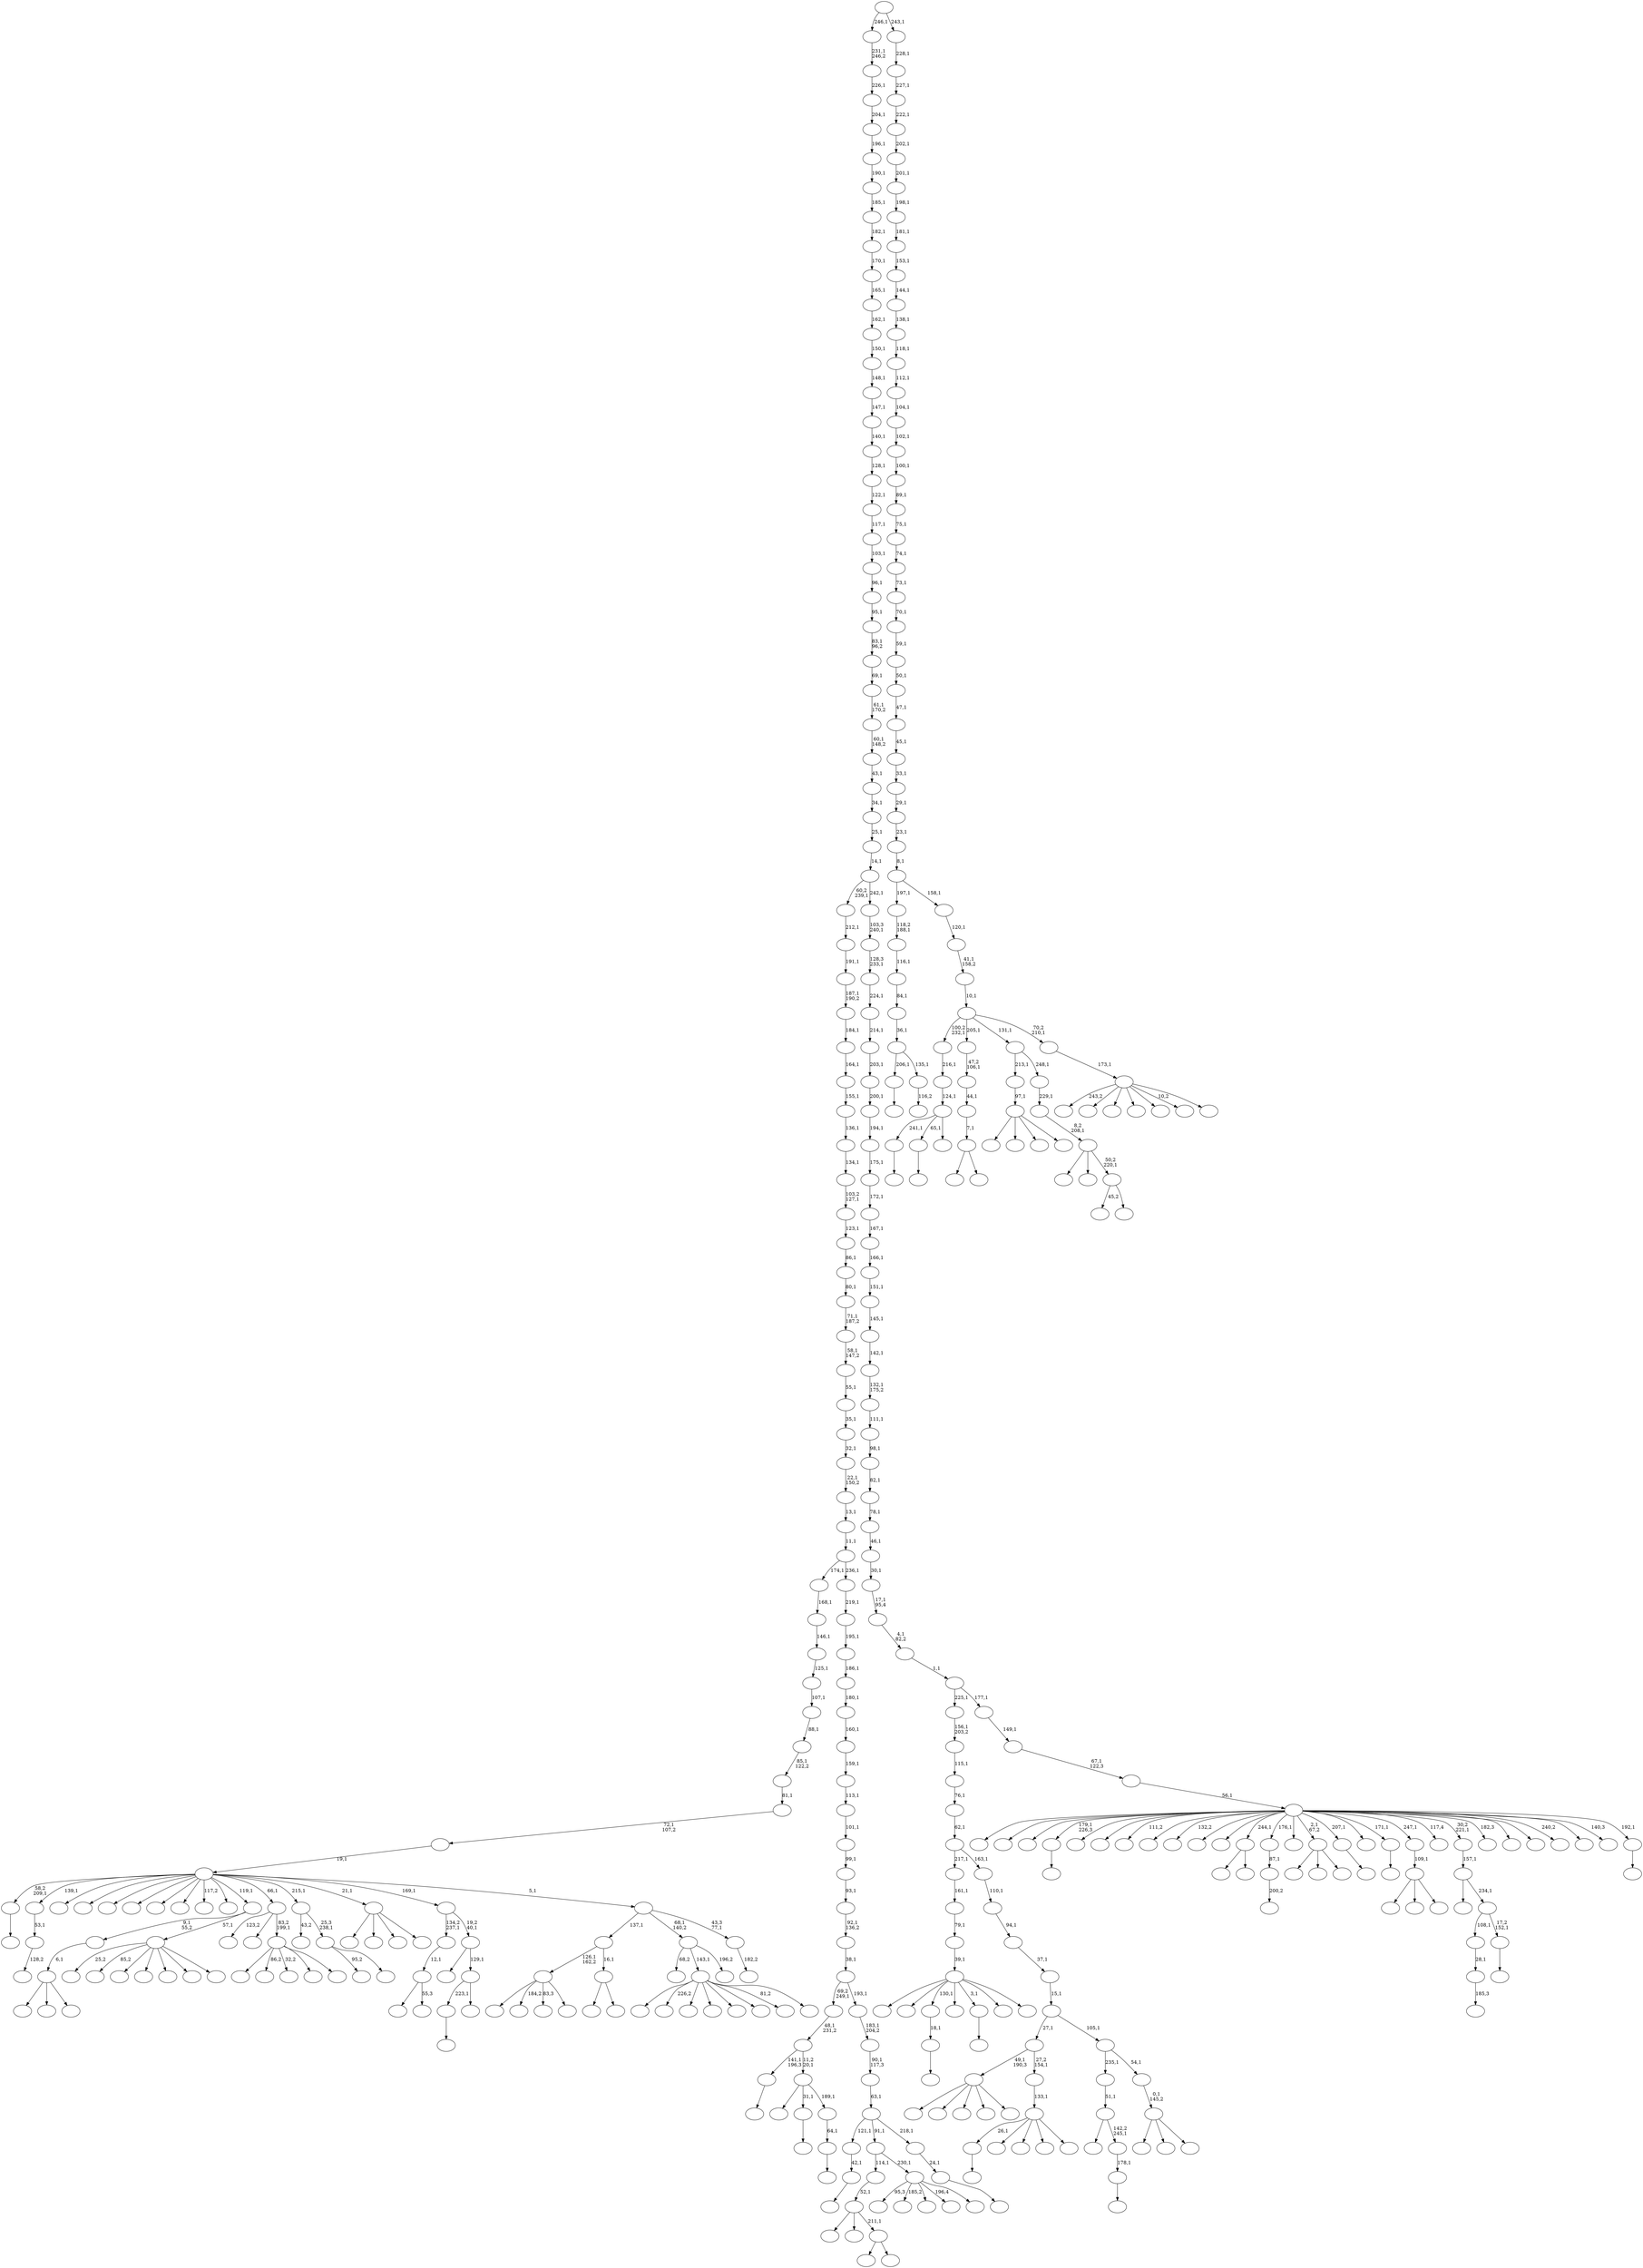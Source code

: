 digraph T {
	400 [label=""]
	399 [label=""]
	398 [label=""]
	397 [label=""]
	396 [label=""]
	395 [label=""]
	394 [label=""]
	393 [label=""]
	392 [label=""]
	391 [label=""]
	390 [label=""]
	389 [label=""]
	388 [label=""]
	387 [label=""]
	386 [label=""]
	385 [label=""]
	384 [label=""]
	383 [label=""]
	382 [label=""]
	381 [label=""]
	380 [label=""]
	379 [label=""]
	378 [label=""]
	377 [label=""]
	376 [label=""]
	375 [label=""]
	374 [label=""]
	373 [label=""]
	372 [label=""]
	371 [label=""]
	370 [label=""]
	369 [label=""]
	368 [label=""]
	367 [label=""]
	366 [label=""]
	365 [label=""]
	364 [label=""]
	363 [label=""]
	362 [label=""]
	361 [label=""]
	360 [label=""]
	359 [label=""]
	358 [label=""]
	357 [label=""]
	356 [label=""]
	355 [label=""]
	354 [label=""]
	353 [label=""]
	352 [label=""]
	351 [label=""]
	350 [label=""]
	349 [label=""]
	348 [label=""]
	347 [label=""]
	346 [label=""]
	345 [label=""]
	344 [label=""]
	343 [label=""]
	342 [label=""]
	341 [label=""]
	340 [label=""]
	339 [label=""]
	338 [label=""]
	337 [label=""]
	336 [label=""]
	335 [label=""]
	334 [label=""]
	333 [label=""]
	332 [label=""]
	331 [label=""]
	330 [label=""]
	329 [label=""]
	328 [label=""]
	327 [label=""]
	326 [label=""]
	325 [label=""]
	324 [label=""]
	323 [label=""]
	322 [label=""]
	321 [label=""]
	320 [label=""]
	319 [label=""]
	318 [label=""]
	317 [label=""]
	316 [label=""]
	315 [label=""]
	314 [label=""]
	313 [label=""]
	312 [label=""]
	311 [label=""]
	310 [label=""]
	309 [label=""]
	308 [label=""]
	307 [label=""]
	306 [label=""]
	305 [label=""]
	304 [label=""]
	303 [label=""]
	302 [label=""]
	301 [label=""]
	300 [label=""]
	299 [label=""]
	298 [label=""]
	297 [label=""]
	296 [label=""]
	295 [label=""]
	294 [label=""]
	293 [label=""]
	292 [label=""]
	291 [label=""]
	290 [label=""]
	289 [label=""]
	288 [label=""]
	287 [label=""]
	286 [label=""]
	285 [label=""]
	284 [label=""]
	283 [label=""]
	282 [label=""]
	281 [label=""]
	280 [label=""]
	279 [label=""]
	278 [label=""]
	277 [label=""]
	276 [label=""]
	275 [label=""]
	274 [label=""]
	273 [label=""]
	272 [label=""]
	271 [label=""]
	270 [label=""]
	269 [label=""]
	268 [label=""]
	267 [label=""]
	266 [label=""]
	265 [label=""]
	264 [label=""]
	263 [label=""]
	262 [label=""]
	261 [label=""]
	260 [label=""]
	259 [label=""]
	258 [label=""]
	257 [label=""]
	256 [label=""]
	255 [label=""]
	254 [label=""]
	253 [label=""]
	252 [label=""]
	251 [label=""]
	250 [label=""]
	249 [label=""]
	248 [label=""]
	247 [label=""]
	246 [label=""]
	245 [label=""]
	244 [label=""]
	243 [label=""]
	242 [label=""]
	241 [label=""]
	240 [label=""]
	239 [label=""]
	238 [label=""]
	237 [label=""]
	236 [label=""]
	235 [label=""]
	234 [label=""]
	233 [label=""]
	232 [label=""]
	231 [label=""]
	230 [label=""]
	229 [label=""]
	228 [label=""]
	227 [label=""]
	226 [label=""]
	225 [label=""]
	224 [label=""]
	223 [label=""]
	222 [label=""]
	221 [label=""]
	220 [label=""]
	219 [label=""]
	218 [label=""]
	217 [label=""]
	216 [label=""]
	215 [label=""]
	214 [label=""]
	213 [label=""]
	212 [label=""]
	211 [label=""]
	210 [label=""]
	209 [label=""]
	208 [label=""]
	207 [label=""]
	206 [label=""]
	205 [label=""]
	204 [label=""]
	203 [label=""]
	202 [label=""]
	201 [label=""]
	200 [label=""]
	199 [label=""]
	198 [label=""]
	197 [label=""]
	196 [label=""]
	195 [label=""]
	194 [label=""]
	193 [label=""]
	192 [label=""]
	191 [label=""]
	190 [label=""]
	189 [label=""]
	188 [label=""]
	187 [label=""]
	186 [label=""]
	185 [label=""]
	184 [label=""]
	183 [label=""]
	182 [label=""]
	181 [label=""]
	180 [label=""]
	179 [label=""]
	178 [label=""]
	177 [label=""]
	176 [label=""]
	175 [label=""]
	174 [label=""]
	173 [label=""]
	172 [label=""]
	171 [label=""]
	170 [label=""]
	169 [label=""]
	168 [label=""]
	167 [label=""]
	166 [label=""]
	165 [label=""]
	164 [label=""]
	163 [label=""]
	162 [label=""]
	161 [label=""]
	160 [label=""]
	159 [label=""]
	158 [label=""]
	157 [label=""]
	156 [label=""]
	155 [label=""]
	154 [label=""]
	153 [label=""]
	152 [label=""]
	151 [label=""]
	150 [label=""]
	149 [label=""]
	148 [label=""]
	147 [label=""]
	146 [label=""]
	145 [label=""]
	144 [label=""]
	143 [label=""]
	142 [label=""]
	141 [label=""]
	140 [label=""]
	139 [label=""]
	138 [label=""]
	137 [label=""]
	136 [label=""]
	135 [label=""]
	134 [label=""]
	133 [label=""]
	132 [label=""]
	131 [label=""]
	130 [label=""]
	129 [label=""]
	128 [label=""]
	127 [label=""]
	126 [label=""]
	125 [label=""]
	124 [label=""]
	123 [label=""]
	122 [label=""]
	121 [label=""]
	120 [label=""]
	119 [label=""]
	118 [label=""]
	117 [label=""]
	116 [label=""]
	115 [label=""]
	114 [label=""]
	113 [label=""]
	112 [label=""]
	111 [label=""]
	110 [label=""]
	109 [label=""]
	108 [label=""]
	107 [label=""]
	106 [label=""]
	105 [label=""]
	104 [label=""]
	103 [label=""]
	102 [label=""]
	101 [label=""]
	100 [label=""]
	99 [label=""]
	98 [label=""]
	97 [label=""]
	96 [label=""]
	95 [label=""]
	94 [label=""]
	93 [label=""]
	92 [label=""]
	91 [label=""]
	90 [label=""]
	89 [label=""]
	88 [label=""]
	87 [label=""]
	86 [label=""]
	85 [label=""]
	84 [label=""]
	83 [label=""]
	82 [label=""]
	81 [label=""]
	80 [label=""]
	79 [label=""]
	78 [label=""]
	77 [label=""]
	76 [label=""]
	75 [label=""]
	74 [label=""]
	73 [label=""]
	72 [label=""]
	71 [label=""]
	70 [label=""]
	69 [label=""]
	68 [label=""]
	67 [label=""]
	66 [label=""]
	65 [label=""]
	64 [label=""]
	63 [label=""]
	62 [label=""]
	61 [label=""]
	60 [label=""]
	59 [label=""]
	58 [label=""]
	57 [label=""]
	56 [label=""]
	55 [label=""]
	54 [label=""]
	53 [label=""]
	52 [label=""]
	51 [label=""]
	50 [label=""]
	49 [label=""]
	48 [label=""]
	47 [label=""]
	46 [label=""]
	45 [label=""]
	44 [label=""]
	43 [label=""]
	42 [label=""]
	41 [label=""]
	40 [label=""]
	39 [label=""]
	38 [label=""]
	37 [label=""]
	36 [label=""]
	35 [label=""]
	34 [label=""]
	33 [label=""]
	32 [label=""]
	31 [label=""]
	30 [label=""]
	29 [label=""]
	28 [label=""]
	27 [label=""]
	26 [label=""]
	25 [label=""]
	24 [label=""]
	23 [label=""]
	22 [label=""]
	21 [label=""]
	20 [label=""]
	19 [label=""]
	18 [label=""]
	17 [label=""]
	16 [label=""]
	15 [label=""]
	14 [label=""]
	13 [label=""]
	12 [label=""]
	11 [label=""]
	10 [label=""]
	9 [label=""]
	8 [label=""]
	7 [label=""]
	6 [label=""]
	5 [label=""]
	4 [label=""]
	3 [label=""]
	2 [label=""]
	1 [label=""]
	0 [label=""]
	390 -> 391 [label=""]
	385 -> 386 [label=""]
	374 -> 375 [label=""]
	372 -> 373 [label="128,2"]
	371 -> 372 [label="53,1"]
	369 -> 370 [label="185,3"]
	368 -> 369 [label="28,1"]
	366 -> 367 [label=""]
	361 -> 362 [label=""]
	360 -> 361 [label="18,1"]
	341 -> 342 [label=""]
	333 -> 334 [label=""]
	327 -> 358 [label=""]
	327 -> 354 [label="184,2"]
	327 -> 336 [label="83,3"]
	327 -> 328 [label=""]
	323 -> 365 [label=""]
	323 -> 324 [label=""]
	319 -> 320 [label=""]
	314 -> 315 [label="200,2"]
	313 -> 314 [label="87,1"]
	309 -> 310 [label=""]
	307 -> 308 [label=""]
	301 -> 302 [label=""]
	299 -> 385 [label="241,1"]
	299 -> 319 [label="65,1"]
	299 -> 300 [label=""]
	298 -> 299 [label="124,1"]
	297 -> 298 [label="216,1"]
	293 -> 349 [label=""]
	293 -> 294 [label=""]
	292 -> 293 [label="7,1"]
	291 -> 292 [label="44,1"]
	290 -> 291 [label="47,2\n106,1"]
	285 -> 318 [label=""]
	285 -> 316 [label=""]
	285 -> 286 [label=""]
	283 -> 284 [label=""]
	282 -> 283 [label="42,1"]
	280 -> 389 [label=""]
	280 -> 281 [label=""]
	279 -> 327 [label="126,1\n162,2"]
	279 -> 280 [label="16,1"]
	272 -> 273 [label=""]
	268 -> 388 [label=""]
	268 -> 304 [label=""]
	268 -> 271 [label=""]
	268 -> 269 [label=""]
	267 -> 268 [label="97,1"]
	262 -> 263 [label=""]
	259 -> 303 [label="45,2"]
	259 -> 260 [label=""]
	258 -> 347 [label=""]
	258 -> 322 [label=""]
	258 -> 259 [label="50,2\n220,1"]
	257 -> 258 [label="8,2\n208,1"]
	256 -> 257 [label="229,1"]
	255 -> 267 [label="213,1"]
	255 -> 256 [label="248,1"]
	252 -> 253 [label=""]
	251 -> 252 [label="64,1"]
	250 -> 364 [label=""]
	250 -> 341 [label="31,1"]
	250 -> 251 [label="189,1"]
	249 -> 333 [label="141,1\n196,3"]
	249 -> 250 [label="11,2\n20,1"]
	248 -> 249 [label="48,1\n231,2"]
	246 -> 393 [label=""]
	246 -> 376 [label=""]
	246 -> 247 [label=""]
	245 -> 246 [label="6,1"]
	242 -> 382 [label=""]
	242 -> 289 [label=""]
	242 -> 243 [label=""]
	241 -> 242 [label="109,1"]
	237 -> 343 [label=""]
	237 -> 238 [label=""]
	236 -> 355 [label=""]
	236 -> 312 [label=""]
	236 -> 237 [label="211,1"]
	235 -> 236 [label="52,1"]
	232 -> 317 [label=""]
	232 -> 233 [label="55,3"]
	231 -> 232 [label="12,1"]
	229 -> 230 [label=""]
	228 -> 368 [label="108,1"]
	228 -> 229 [label="17,2\n152,1"]
	227 -> 325 [label=""]
	227 -> 228 [label="234,1"]
	226 -> 227 [label="157,1"]
	220 -> 397 [label=""]
	220 -> 381 [label=""]
	220 -> 360 [label="130,1"]
	220 -> 357 [label=""]
	220 -> 301 [label="3,1"]
	220 -> 277 [label=""]
	220 -> 221 [label=""]
	219 -> 220 [label="39,1"]
	218 -> 219 [label="79,1"]
	217 -> 218 [label="161,1"]
	208 -> 398 [label=""]
	208 -> 394 [label=""]
	208 -> 321 [label=""]
	208 -> 287 [label=""]
	208 -> 209 [label=""]
	204 -> 205 [label=""]
	203 -> 204 [label="178,1"]
	202 -> 329 [label=""]
	202 -> 203 [label="142,2\n245,1"]
	201 -> 202 [label="51,1"]
	199 -> 379 [label="25,2"]
	199 -> 377 [label="85,2"]
	199 -> 330 [label=""]
	199 -> 326 [label=""]
	199 -> 274 [label=""]
	199 -> 212 [label=""]
	199 -> 200 [label=""]
	198 -> 245 [label="9,1\n55,2"]
	198 -> 199 [label="57,1"]
	194 -> 380 [label=""]
	194 -> 340 [label="86,2"]
	194 -> 339 [label="32,2"]
	194 -> 266 [label=""]
	194 -> 195 [label=""]
	193 -> 331 [label="123,2"]
	193 -> 288 [label=""]
	193 -> 194 [label="83,2\n199,1"]
	191 -> 206 [label="95,2"]
	191 -> 192 [label=""]
	190 -> 335 [label="43,2"]
	190 -> 191 [label="25,3\n238,1"]
	188 -> 396 [label=""]
	188 -> 363 [label="226,2"]
	188 -> 345 [label=""]
	188 -> 295 [label=""]
	188 -> 278 [label=""]
	188 -> 265 [label=""]
	188 -> 214 [label="81,2"]
	188 -> 189 [label=""]
	186 -> 366 [label="26,1"]
	186 -> 353 [label=""]
	186 -> 337 [label=""]
	186 -> 240 [label=""]
	186 -> 187 [label=""]
	185 -> 186 [label="133,1"]
	184 -> 208 [label="49,1\n190,3"]
	184 -> 185 [label="27,2\n154,1"]
	182 -> 348 [label=""]
	182 -> 311 [label=""]
	182 -> 305 [label=""]
	182 -> 183 [label=""]
	180 -> 344 [label=""]
	180 -> 213 [label=""]
	180 -> 181 [label=""]
	179 -> 180 [label="0,1\n145,2"]
	178 -> 201 [label="235,1"]
	178 -> 179 [label="54,1"]
	177 -> 184 [label="27,1"]
	177 -> 178 [label="105,1"]
	176 -> 177 [label="15,1"]
	175 -> 176 [label="37,1"]
	174 -> 175 [label="94,1"]
	173 -> 174 [label="110,1"]
	172 -> 217 [label="217,1"]
	172 -> 173 [label="163,1"]
	171 -> 172 [label="62,1"]
	170 -> 171 [label="76,1"]
	169 -> 170 [label="115,1"]
	168 -> 169 [label="156,1\n203,2"]
	166 -> 207 [label="68,2"]
	166 -> 188 [label="143,1"]
	166 -> 167 [label="196,2"]
	164 -> 392 [label="95,3"]
	164 -> 338 [label="185,2"]
	164 -> 234 [label=""]
	164 -> 225 [label="196,4"]
	164 -> 165 [label=""]
	163 -> 235 [label="114,1"]
	163 -> 164 [label="230,1"]
	161 -> 307 [label="223,1"]
	161 -> 162 [label=""]
	160 -> 270 [label=""]
	160 -> 161 [label="129,1"]
	159 -> 231 [label="134,2\n237,1"]
	159 -> 160 [label="19,2\n40,1"]
	157 -> 158 [label="182,2"]
	156 -> 279 [label="137,1"]
	156 -> 166 [label="68,1\n140,2"]
	156 -> 157 [label="43,3\n77,1"]
	155 -> 374 [label="58,2\n209,1"]
	155 -> 371 [label="139,1"]
	155 -> 352 [label=""]
	155 -> 350 [label=""]
	155 -> 296 [label=""]
	155 -> 275 [label=""]
	155 -> 254 [label=""]
	155 -> 244 [label=""]
	155 -> 222 [label="117,2"]
	155 -> 210 [label=""]
	155 -> 198 [label="119,1"]
	155 -> 193 [label="66,1"]
	155 -> 190 [label="215,1"]
	155 -> 182 [label="21,1"]
	155 -> 159 [label="169,1"]
	155 -> 156 [label="5,1"]
	154 -> 155 [label="19,1"]
	153 -> 154 [label="72,1\n107,2"]
	152 -> 153 [label="81,1"]
	151 -> 152 [label="85,1\n122,2"]
	150 -> 151 [label="88,1"]
	149 -> 150 [label="107,1"]
	148 -> 149 [label="125,1"]
	147 -> 148 [label="146,1"]
	146 -> 147 [label="168,1"]
	144 -> 145 [label=""]
	143 -> 144 [label="24,1"]
	142 -> 282 [label="121,1"]
	142 -> 163 [label="91,1"]
	142 -> 143 [label="218,1"]
	141 -> 142 [label="63,1"]
	140 -> 141 [label="90,1\n117,3"]
	139 -> 140 [label="183,1\n204,2"]
	138 -> 248 [label="69,2\n249,1"]
	138 -> 139 [label="193,1"]
	137 -> 138 [label="38,1"]
	136 -> 137 [label="92,1\n136,2"]
	135 -> 136 [label="93,1"]
	134 -> 135 [label="99,1"]
	133 -> 134 [label="101,1"]
	132 -> 133 [label="113,1"]
	131 -> 132 [label="159,1"]
	130 -> 131 [label="160,1"]
	129 -> 130 [label="180,1"]
	128 -> 129 [label="186,1"]
	127 -> 128 [label="195,1"]
	126 -> 127 [label="219,1"]
	125 -> 146 [label="174,1"]
	125 -> 126 [label="236,1"]
	124 -> 125 [label="11,1"]
	123 -> 124 [label="13,1"]
	122 -> 123 [label="22,1\n150,2"]
	121 -> 122 [label="32,1"]
	120 -> 121 [label="35,1"]
	119 -> 120 [label="55,1"]
	118 -> 119 [label="58,1\n147,2"]
	117 -> 118 [label="71,1\n187,2"]
	116 -> 117 [label="80,1"]
	115 -> 116 [label="86,1"]
	114 -> 115 [label="123,1"]
	113 -> 114 [label="103,2\n127,1"]
	112 -> 113 [label="134,1"]
	111 -> 112 [label="136,1"]
	110 -> 111 [label="155,1"]
	109 -> 110 [label="164,1"]
	108 -> 109 [label="184,1"]
	107 -> 108 [label="187,1\n190,2"]
	106 -> 107 [label="191,1"]
	105 -> 106 [label="212,1"]
	102 -> 103 [label="116,2"]
	101 -> 309 [label="206,1"]
	101 -> 102 [label="135,1"]
	100 -> 101 [label="36,1"]
	99 -> 100 [label="84,1"]
	98 -> 99 [label="116,1"]
	97 -> 98 [label="118,2\n188,1"]
	95 -> 96 [label=""]
	94 -> 400 [label=""]
	94 -> 399 [label=""]
	94 -> 395 [label=""]
	94 -> 390 [label="179,1\n226,3"]
	94 -> 384 [label=""]
	94 -> 383 [label=""]
	94 -> 378 [label="111,2"]
	94 -> 359 [label=""]
	94 -> 356 [label="132,2"]
	94 -> 346 [label=""]
	94 -> 332 [label=""]
	94 -> 323 [label="244,1"]
	94 -> 313 [label="176,1"]
	94 -> 306 [label=""]
	94 -> 285 [label="2,1\n67,2"]
	94 -> 272 [label="207,1"]
	94 -> 264 [label=""]
	94 -> 262 [label="171,1"]
	94 -> 241 [label="247,1"]
	94 -> 239 [label="117,4"]
	94 -> 226 [label="30,2\n221,1"]
	94 -> 224 [label="182,3"]
	94 -> 216 [label=""]
	94 -> 215 [label=""]
	94 -> 197 [label="240,2"]
	94 -> 196 [label=""]
	94 -> 104 [label="140,3"]
	94 -> 95 [label="192,1"]
	93 -> 94 [label="56,1"]
	92 -> 93 [label="67,1\n122,3"]
	91 -> 92 [label="149,1"]
	90 -> 168 [label="225,1"]
	90 -> 91 [label="177,1"]
	89 -> 90 [label="1,1"]
	88 -> 89 [label="4,1\n82,2"]
	87 -> 88 [label="17,1\n95,4"]
	86 -> 87 [label="30,1"]
	85 -> 86 [label="46,1"]
	84 -> 85 [label="78,1"]
	83 -> 84 [label="82,1"]
	82 -> 83 [label="98,1"]
	81 -> 82 [label="111,1"]
	80 -> 81 [label="132,1\n175,2"]
	79 -> 80 [label="142,1"]
	78 -> 79 [label="145,1"]
	77 -> 78 [label="151,1"]
	76 -> 77 [label="166,1"]
	75 -> 76 [label="167,1"]
	74 -> 75 [label="172,1"]
	73 -> 74 [label="175,1"]
	72 -> 73 [label="194,1"]
	71 -> 72 [label="200,1"]
	70 -> 71 [label="203,1"]
	69 -> 70 [label="214,1"]
	68 -> 69 [label="224,1"]
	67 -> 68 [label="128,3\n233,1"]
	66 -> 67 [label="103,3\n240,1"]
	65 -> 105 [label="60,2\n239,1"]
	65 -> 66 [label="242,1"]
	64 -> 65 [label="14,1"]
	63 -> 64 [label="25,1"]
	62 -> 63 [label="34,1"]
	61 -> 62 [label="43,1"]
	60 -> 61 [label="60,1\n148,2"]
	59 -> 60 [label="61,1\n170,2"]
	58 -> 59 [label="69,1"]
	57 -> 58 [label="83,1\n96,2"]
	56 -> 57 [label="95,1"]
	55 -> 56 [label="96,1"]
	54 -> 55 [label="103,1"]
	53 -> 54 [label="117,1"]
	52 -> 53 [label="122,1"]
	51 -> 52 [label="128,1"]
	50 -> 51 [label="140,1"]
	49 -> 50 [label="147,1"]
	48 -> 49 [label="148,1"]
	47 -> 48 [label="150,1"]
	46 -> 47 [label="162,1"]
	45 -> 46 [label="165,1"]
	44 -> 45 [label="170,1"]
	43 -> 44 [label="182,1"]
	42 -> 43 [label="185,1"]
	41 -> 42 [label="190,1"]
	40 -> 41 [label="196,1"]
	39 -> 40 [label="204,1"]
	38 -> 39 [label="226,1"]
	37 -> 38 [label="231,1\n246,2"]
	35 -> 387 [label="243,2"]
	35 -> 351 [label=""]
	35 -> 276 [label=""]
	35 -> 261 [label=""]
	35 -> 223 [label=""]
	35 -> 211 [label="10,2"]
	35 -> 36 [label=""]
	34 -> 35 [label="173,1"]
	33 -> 297 [label="100,2\n232,1"]
	33 -> 290 [label="205,1"]
	33 -> 255 [label="131,1"]
	33 -> 34 [label="70,2\n210,1"]
	32 -> 33 [label="10,1"]
	31 -> 32 [label="41,1\n158,2"]
	30 -> 31 [label="120,1"]
	29 -> 97 [label="197,1"]
	29 -> 30 [label="158,1"]
	28 -> 29 [label="8,1"]
	27 -> 28 [label="23,1"]
	26 -> 27 [label="29,1"]
	25 -> 26 [label="33,1"]
	24 -> 25 [label="45,1"]
	23 -> 24 [label="47,1"]
	22 -> 23 [label="50,1"]
	21 -> 22 [label="59,1"]
	20 -> 21 [label="70,1"]
	19 -> 20 [label="73,1"]
	18 -> 19 [label="74,1"]
	17 -> 18 [label="75,1"]
	16 -> 17 [label="89,1"]
	15 -> 16 [label="100,1"]
	14 -> 15 [label="102,1"]
	13 -> 14 [label="104,1"]
	12 -> 13 [label="112,1"]
	11 -> 12 [label="118,1"]
	10 -> 11 [label="138,1"]
	9 -> 10 [label="144,1"]
	8 -> 9 [label="153,1"]
	7 -> 8 [label="181,1"]
	6 -> 7 [label="198,1"]
	5 -> 6 [label="201,1"]
	4 -> 5 [label="202,1"]
	3 -> 4 [label="222,1"]
	2 -> 3 [label="227,1"]
	1 -> 2 [label="228,1"]
	0 -> 37 [label="246,1"]
	0 -> 1 [label="243,1"]
}
